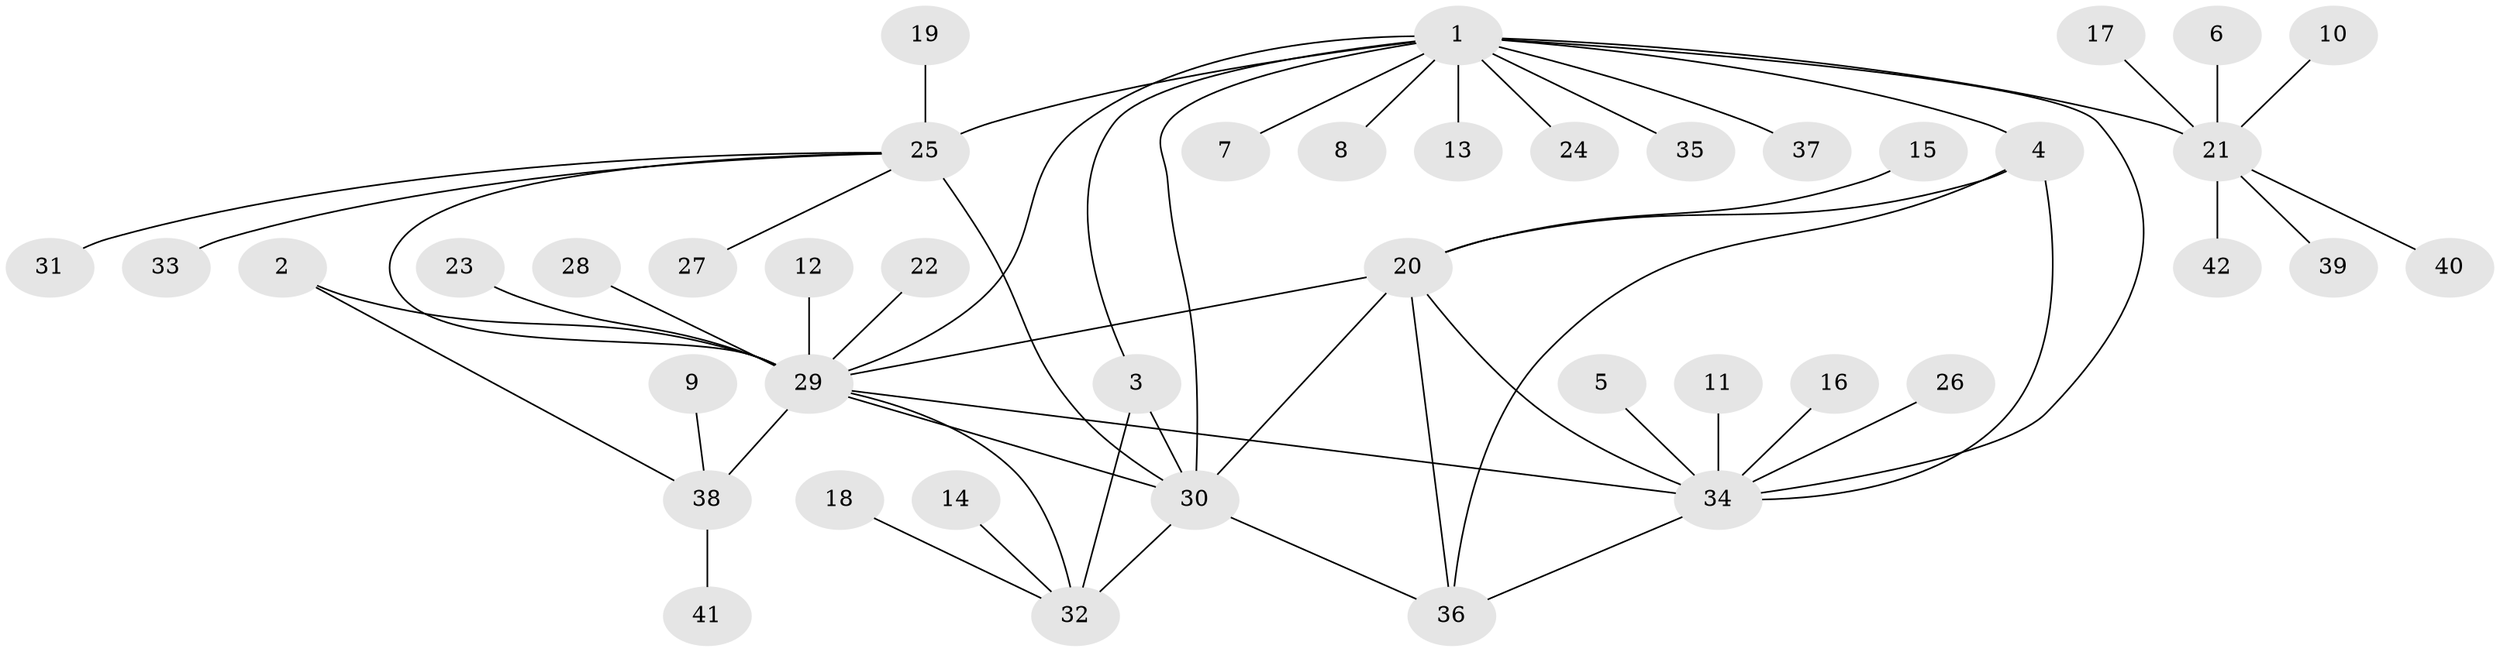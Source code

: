 // original degree distribution, {9: 0.0625, 4: 0.05, 5: 0.0375, 8: 0.025, 7: 0.0375, 3: 0.05, 10: 0.0125, 2: 0.1875, 1: 0.5375}
// Generated by graph-tools (version 1.1) at 2025/26/03/09/25 03:26:34]
// undirected, 42 vertices, 56 edges
graph export_dot {
graph [start="1"]
  node [color=gray90,style=filled];
  1;
  2;
  3;
  4;
  5;
  6;
  7;
  8;
  9;
  10;
  11;
  12;
  13;
  14;
  15;
  16;
  17;
  18;
  19;
  20;
  21;
  22;
  23;
  24;
  25;
  26;
  27;
  28;
  29;
  30;
  31;
  32;
  33;
  34;
  35;
  36;
  37;
  38;
  39;
  40;
  41;
  42;
  1 -- 3 [weight=1.0];
  1 -- 4 [weight=1.0];
  1 -- 7 [weight=1.0];
  1 -- 8 [weight=1.0];
  1 -- 13 [weight=1.0];
  1 -- 21 [weight=4.0];
  1 -- 24 [weight=1.0];
  1 -- 25 [weight=4.0];
  1 -- 29 [weight=1.0];
  1 -- 30 [weight=1.0];
  1 -- 34 [weight=1.0];
  1 -- 35 [weight=1.0];
  1 -- 37 [weight=1.0];
  2 -- 29 [weight=2.0];
  2 -- 38 [weight=1.0];
  3 -- 30 [weight=2.0];
  3 -- 32 [weight=2.0];
  4 -- 20 [weight=1.0];
  4 -- 34 [weight=1.0];
  4 -- 36 [weight=1.0];
  5 -- 34 [weight=1.0];
  6 -- 21 [weight=1.0];
  9 -- 38 [weight=1.0];
  10 -- 21 [weight=1.0];
  11 -- 34 [weight=1.0];
  12 -- 29 [weight=1.0];
  14 -- 32 [weight=1.0];
  15 -- 20 [weight=1.0];
  16 -- 34 [weight=1.0];
  17 -- 21 [weight=1.0];
  18 -- 32 [weight=1.0];
  19 -- 25 [weight=1.0];
  20 -- 29 [weight=1.0];
  20 -- 30 [weight=1.0];
  20 -- 34 [weight=1.0];
  20 -- 36 [weight=1.0];
  21 -- 39 [weight=1.0];
  21 -- 40 [weight=1.0];
  21 -- 42 [weight=1.0];
  22 -- 29 [weight=1.0];
  23 -- 29 [weight=1.0];
  25 -- 27 [weight=1.0];
  25 -- 29 [weight=1.0];
  25 -- 30 [weight=1.0];
  25 -- 31 [weight=1.0];
  25 -- 33 [weight=1.0];
  26 -- 34 [weight=1.0];
  28 -- 29 [weight=1.0];
  29 -- 30 [weight=1.0];
  29 -- 32 [weight=1.0];
  29 -- 34 [weight=1.0];
  29 -- 38 [weight=2.0];
  30 -- 32 [weight=1.0];
  30 -- 36 [weight=1.0];
  34 -- 36 [weight=1.0];
  38 -- 41 [weight=1.0];
}
